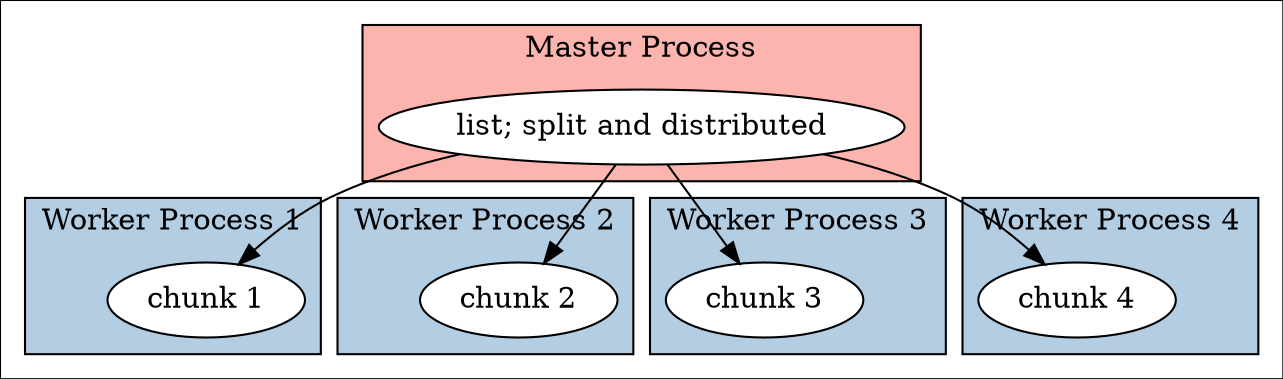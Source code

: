 digraph snow {
	colorscheme="pastel13"
	node [style="filled", fillcolor=white];
	style="filled";

	subgraph cluster_master {
		label="Master Process";
		fillcolor=1;
		o1[label="list; split and distributed"];
	}

	subgraph cluster_worker1 {
		label="Worker Process 1";
		fillcolor=2;
		w1[label="chunk 1"];
	}

	subgraph cluster_worker2 {
		label="Worker Process 2";
		fillcolor=2;
		w2[label="chunk 2"];
	}

	subgraph cluster_worker3 {
		label="Worker Process 3";
		fillcolor=2;
		w3[label="chunk 3"];
	}

	subgraph cluster_worker4 {
		label="Worker Process 4";
		fillcolor=2;
		w4[label="chunk 4"];
	}
	
	o1 -> w1;
	o1 -> w2;
	o1 -> w3;
	o1 -> w4;
}
